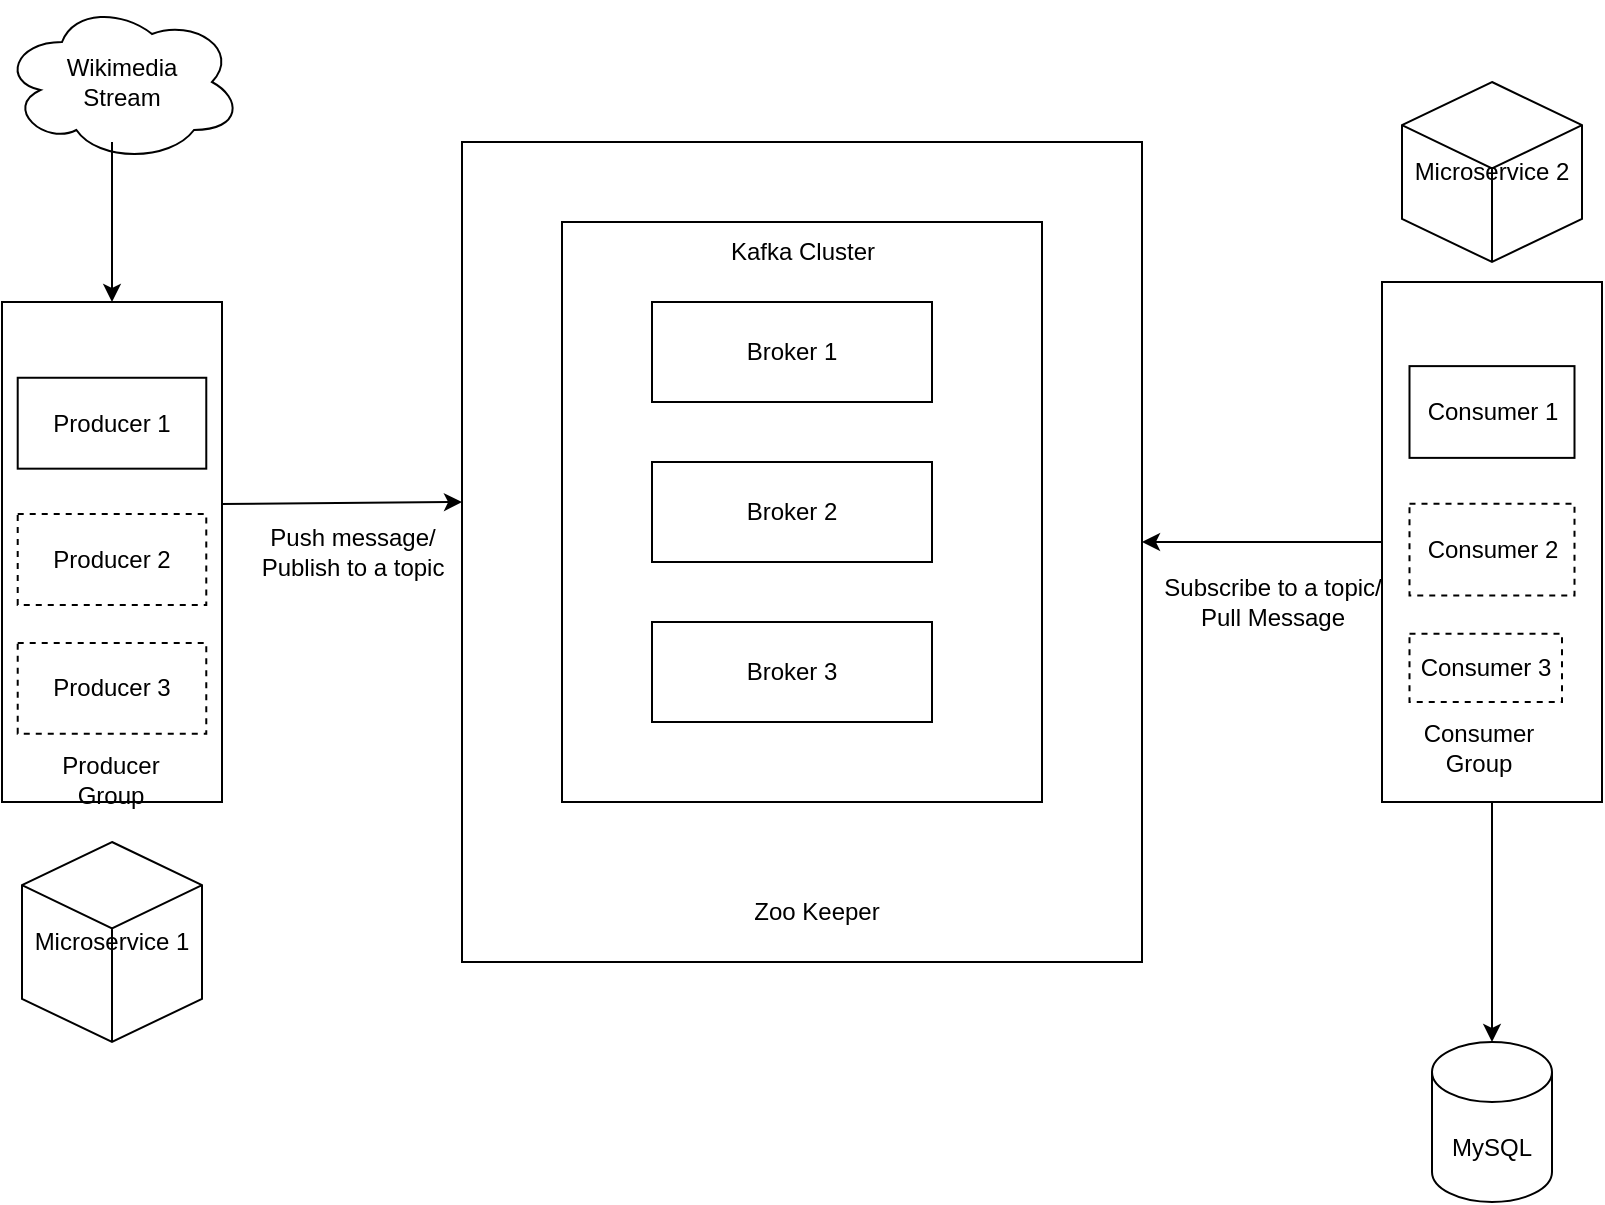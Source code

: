 <mxfile version="21.3.4" type="device">
  <diagram name="Page-1" id="SqQePne2cN4JZDpHC1i-">
    <mxGraphModel dx="1242" dy="692" grid="1" gridSize="10" guides="1" tooltips="1" connect="1" arrows="1" fold="1" page="1" pageScale="1" pageWidth="850" pageHeight="1100" math="0" shadow="0">
      <root>
        <mxCell id="0" />
        <mxCell id="1" parent="0" />
        <mxCell id="H9vtcIunrs58XFi2Tmo_-19" value="" style="endArrow=classic;html=1;rounded=0;exitX=0.991;exitY=0.404;exitDx=0;exitDy=0;exitPerimeter=0;" edge="1" parent="1" source="H9vtcIunrs58XFi2Tmo_-20">
          <mxGeometry width="50" height="50" relative="1" as="geometry">
            <mxPoint x="160" y="280" as="sourcePoint" />
            <mxPoint x="250" y="280" as="targetPoint" />
          </mxGeometry>
        </mxCell>
        <mxCell id="H9vtcIunrs58XFi2Tmo_-25" value="Push message/ &lt;br&gt;Publish to a topic" style="text;html=1;align=center;verticalAlign=middle;resizable=0;points=[];autosize=1;strokeColor=none;fillColor=none;" vertex="1" parent="1">
          <mxGeometry x="140" y="285" width="110" height="40" as="geometry" />
        </mxCell>
        <mxCell id="H9vtcIunrs58XFi2Tmo_-26" value="" style="group;dashed=1;dashPattern=8 8;" vertex="1" connectable="0" parent="1">
          <mxGeometry x="710" y="170" width="110" height="260" as="geometry" />
        </mxCell>
        <mxCell id="H9vtcIunrs58XFi2Tmo_-23" value="" style="rounded=0;whiteSpace=wrap;html=1;" vertex="1" parent="H9vtcIunrs58XFi2Tmo_-26">
          <mxGeometry width="110" height="260" as="geometry" />
        </mxCell>
        <mxCell id="H9vtcIunrs58XFi2Tmo_-9" value="Consumer 1" style="rounded=0;whiteSpace=wrap;html=1;" vertex="1" parent="H9vtcIunrs58XFi2Tmo_-26">
          <mxGeometry x="13.75" y="42.059" width="82.5" height="45.882" as="geometry" />
        </mxCell>
        <mxCell id="H9vtcIunrs58XFi2Tmo_-10" value="Consumer&amp;nbsp;2" style="rounded=0;whiteSpace=wrap;html=1;dashed=1;" vertex="1" parent="H9vtcIunrs58XFi2Tmo_-26">
          <mxGeometry x="13.75" y="110.882" width="82.5" height="45.882" as="geometry" />
        </mxCell>
        <mxCell id="H9vtcIunrs58XFi2Tmo_-11" value="Consumer 3" style="rounded=0;whiteSpace=wrap;html=1;dashed=1;" vertex="1" parent="H9vtcIunrs58XFi2Tmo_-26">
          <mxGeometry x="13.75" y="175.88" width="76.25" height="34.12" as="geometry" />
        </mxCell>
        <mxCell id="H9vtcIunrs58XFi2Tmo_-24" value="Consumer Group" style="text;html=1;strokeColor=none;fillColor=none;align=center;verticalAlign=middle;whiteSpace=wrap;rounded=0;" vertex="1" parent="H9vtcIunrs58XFi2Tmo_-26">
          <mxGeometry x="27.5" y="221.765" width="41.25" height="22.941" as="geometry" />
        </mxCell>
        <mxCell id="H9vtcIunrs58XFi2Tmo_-27" value="" style="group" vertex="1" connectable="0" parent="1">
          <mxGeometry x="20" y="180" width="110" height="250" as="geometry" />
        </mxCell>
        <mxCell id="H9vtcIunrs58XFi2Tmo_-20" value="" style="rounded=0;whiteSpace=wrap;html=1;" vertex="1" parent="H9vtcIunrs58XFi2Tmo_-27">
          <mxGeometry width="110" height="250" as="geometry" />
        </mxCell>
        <mxCell id="H9vtcIunrs58XFi2Tmo_-1" value="Producer 1" style="rounded=0;whiteSpace=wrap;html=1;" vertex="1" parent="H9vtcIunrs58XFi2Tmo_-27">
          <mxGeometry x="7.857" y="37.879" width="94.286" height="45.455" as="geometry" />
        </mxCell>
        <mxCell id="H9vtcIunrs58XFi2Tmo_-7" value="Producer 2" style="rounded=0;whiteSpace=wrap;html=1;dashed=1;" vertex="1" parent="H9vtcIunrs58XFi2Tmo_-27">
          <mxGeometry x="7.857" y="106.061" width="94.286" height="45.455" as="geometry" />
        </mxCell>
        <mxCell id="H9vtcIunrs58XFi2Tmo_-8" value="Producer 3" style="rounded=0;whiteSpace=wrap;html=1;dashed=1;" vertex="1" parent="H9vtcIunrs58XFi2Tmo_-27">
          <mxGeometry x="7.857" y="170.455" width="94.286" height="45.455" as="geometry" />
        </mxCell>
        <mxCell id="H9vtcIunrs58XFi2Tmo_-22" value="Producer Group" style="text;html=1;strokeColor=none;fillColor=none;align=center;verticalAlign=middle;whiteSpace=wrap;rounded=0;" vertex="1" parent="H9vtcIunrs58XFi2Tmo_-27">
          <mxGeometry x="31.429" y="227.273" width="47.143" height="22.727" as="geometry" />
        </mxCell>
        <mxCell id="H9vtcIunrs58XFi2Tmo_-28" value="Subscribe to a topic/&lt;br&gt;Pull Message" style="text;html=1;align=center;verticalAlign=middle;resizable=0;points=[];autosize=1;strokeColor=none;fillColor=none;" vertex="1" parent="1">
          <mxGeometry x="590" y="310" width="130" height="40" as="geometry" />
        </mxCell>
        <mxCell id="H9vtcIunrs58XFi2Tmo_-30" value="" style="endArrow=classic;html=1;rounded=0;exitX=0;exitY=0.5;exitDx=0;exitDy=0;" edge="1" parent="1" source="H9vtcIunrs58XFi2Tmo_-23">
          <mxGeometry width="50" height="50" relative="1" as="geometry">
            <mxPoint x="630" y="290" as="sourcePoint" />
            <mxPoint x="590" y="300" as="targetPoint" />
          </mxGeometry>
        </mxCell>
        <mxCell id="H9vtcIunrs58XFi2Tmo_-2" value="" style="rounded=0;whiteSpace=wrap;html=1;movable=1;resizable=1;rotatable=1;deletable=1;editable=1;locked=0;connectable=1;" vertex="1" parent="1">
          <mxGeometry x="250" y="100" width="340" height="410" as="geometry" />
        </mxCell>
        <mxCell id="H9vtcIunrs58XFi2Tmo_-3" value="" style="rounded=0;whiteSpace=wrap;html=1;movable=0;resizable=0;rotatable=0;deletable=0;editable=0;locked=1;connectable=0;" vertex="1" parent="1">
          <mxGeometry x="300" y="140" width="240" height="290" as="geometry" />
        </mxCell>
        <mxCell id="H9vtcIunrs58XFi2Tmo_-4" value="Broker 1" style="rounded=0;whiteSpace=wrap;html=1;movable=0;resizable=0;rotatable=0;deletable=0;editable=0;locked=1;connectable=0;" vertex="1" parent="1">
          <mxGeometry x="345" y="180" width="140" height="50" as="geometry" />
        </mxCell>
        <mxCell id="H9vtcIunrs58XFi2Tmo_-5" value="Broker 2" style="rounded=0;whiteSpace=wrap;html=1;movable=0;resizable=0;rotatable=0;deletable=0;editable=0;locked=1;connectable=0;" vertex="1" parent="1">
          <mxGeometry x="345" y="260" width="140" height="50" as="geometry" />
        </mxCell>
        <mxCell id="H9vtcIunrs58XFi2Tmo_-6" value="Broker 3" style="rounded=0;whiteSpace=wrap;html=1;movable=0;resizable=0;rotatable=0;deletable=0;editable=0;locked=1;connectable=0;" vertex="1" parent="1">
          <mxGeometry x="345" y="340" width="140" height="50" as="geometry" />
        </mxCell>
        <mxCell id="H9vtcIunrs58XFi2Tmo_-12" value="Zoo Keeper" style="text;html=1;strokeColor=none;fillColor=none;align=center;verticalAlign=middle;whiteSpace=wrap;rounded=0;movable=0;resizable=0;rotatable=0;deletable=0;editable=0;locked=1;connectable=0;" vertex="1" parent="1">
          <mxGeometry x="385" y="470" width="85" height="30" as="geometry" />
        </mxCell>
        <mxCell id="H9vtcIunrs58XFi2Tmo_-13" value="Kafka Cluster" style="text;html=1;strokeColor=none;fillColor=none;align=center;verticalAlign=middle;whiteSpace=wrap;rounded=0;movable=0;resizable=0;rotatable=0;deletable=0;editable=0;locked=1;connectable=0;" vertex="1" parent="1">
          <mxGeometry x="377.5" y="140" width="85" height="30" as="geometry" />
        </mxCell>
        <mxCell id="H9vtcIunrs58XFi2Tmo_-31" value="Wikimedia &lt;br&gt;Stream" style="ellipse;shape=cloud;whiteSpace=wrap;html=1;" vertex="1" parent="1">
          <mxGeometry x="20" y="30" width="120" height="80" as="geometry" />
        </mxCell>
        <mxCell id="H9vtcIunrs58XFi2Tmo_-32" value="" style="endArrow=classic;html=1;rounded=0;entryX=0.5;entryY=0;entryDx=0;entryDy=0;" edge="1" parent="1" target="H9vtcIunrs58XFi2Tmo_-20">
          <mxGeometry width="50" height="50" relative="1" as="geometry">
            <mxPoint x="75" y="100" as="sourcePoint" />
            <mxPoint x="130" y="217.88" as="targetPoint" />
          </mxGeometry>
        </mxCell>
        <mxCell id="H9vtcIunrs58XFi2Tmo_-33" value="" style="endArrow=classic;html=1;rounded=0;" edge="1" parent="1" target="H9vtcIunrs58XFi2Tmo_-35">
          <mxGeometry width="50" height="50" relative="1" as="geometry">
            <mxPoint x="765" y="430" as="sourcePoint" />
            <mxPoint x="765" y="530" as="targetPoint" />
            <Array as="points">
              <mxPoint x="765" y="500" />
            </Array>
          </mxGeometry>
        </mxCell>
        <mxCell id="H9vtcIunrs58XFi2Tmo_-35" value="MySQL" style="shape=cylinder3;whiteSpace=wrap;html=1;boundedLbl=1;backgroundOutline=1;size=15;" vertex="1" parent="1">
          <mxGeometry x="735" y="550" width="60" height="80" as="geometry" />
        </mxCell>
        <mxCell id="H9vtcIunrs58XFi2Tmo_-36" value="Microservice 1" style="html=1;whiteSpace=wrap;shape=isoCube2;backgroundOutline=1;isoAngle=15;" vertex="1" parent="1">
          <mxGeometry x="30" y="450" width="90" height="100" as="geometry" />
        </mxCell>
        <mxCell id="H9vtcIunrs58XFi2Tmo_-37" value="Microservice 2" style="html=1;whiteSpace=wrap;shape=isoCube2;backgroundOutline=1;isoAngle=15;" vertex="1" parent="1">
          <mxGeometry x="720" y="70" width="90" height="90" as="geometry" />
        </mxCell>
      </root>
    </mxGraphModel>
  </diagram>
</mxfile>
